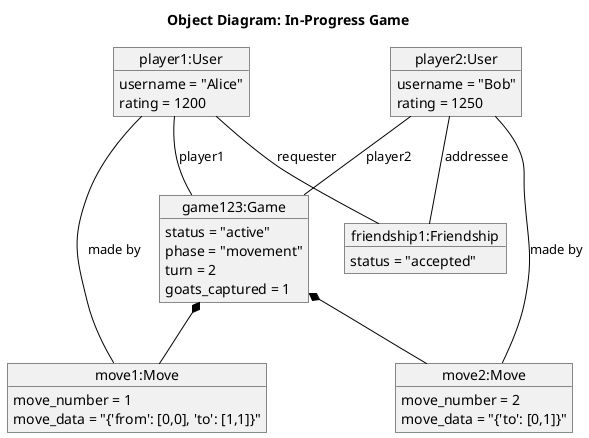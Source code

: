 @startuml
' skinparam to improve the look and feel
skinparam classAttributeIconSize 0
skinparam monochrome true
skinparam shadowing false
skinparam class {
    BackgroundColor White
    ArrowColor Black
    BorderColor Black
}

title Object Diagram: In-Progress Game

object "player1:User" as P1 {
  username = "Alice"
  rating = 1200
}

object "player2:User" as P2 {
  username = "Bob"
  rating = 1250
}

object "game123:Game" as G {
  status = "active"
  phase = "movement"
  turn = 2
  goats_captured = 1
}

object "move1:Move" as M1 {
  move_number = 1
  move_data = "{'from': [0,0], 'to': [1,1]}"
}

object "move2:Move" as M2 {
  move_number = 2
  move_data = "{'to': [0,1]}"
}

object "friendship1:Friendship" as F1 {
  status = "accepted"
}


' Relationships
P1 -- G : player1
P2 -- G : player2
G *-- M1
G *-- M2
P1 -- M1 : made by
P2 -- M2 : made by
P1 -- F1 : requester
P2 -- F1 : addressee

@enduml 